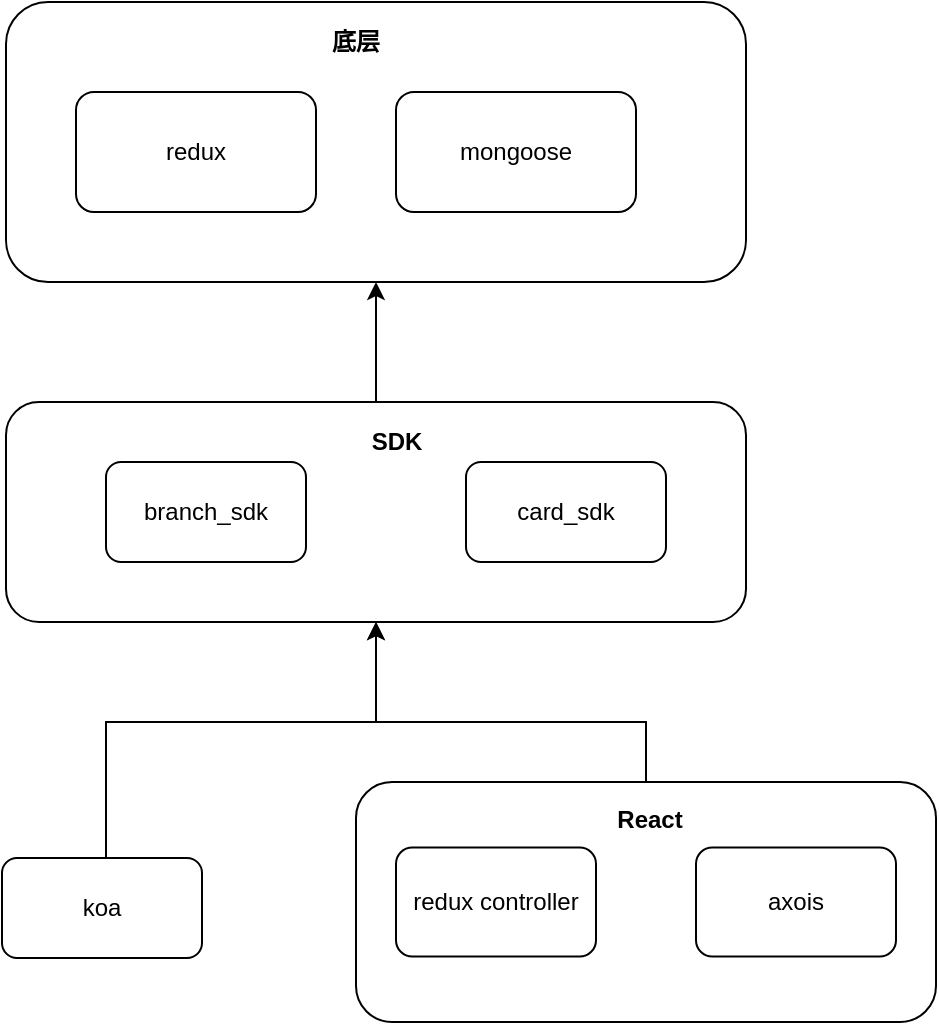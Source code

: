 <mxfile version="20.1.4" type="github">
  <diagram id="JlIYMD3thQTFnu0y_c5f" name="第 1 页">
    <mxGraphModel dx="1298" dy="841" grid="1" gridSize="10" guides="1" tooltips="1" connect="1" arrows="1" fold="1" page="1" pageScale="1" pageWidth="827" pageHeight="1169" math="0" shadow="0">
      <root>
        <mxCell id="0" />
        <mxCell id="1" parent="0" />
        <mxCell id="O8E0N2T6Ic3D6kvHp2gV-1" value="" style="group" connectable="0" vertex="1" parent="1">
          <mxGeometry x="30" width="370" height="140" as="geometry" />
        </mxCell>
        <mxCell id="O8E0N2T6Ic3D6kvHp2gV-2" value="" style="rounded=1;whiteSpace=wrap;html=1;" vertex="1" parent="O8E0N2T6Ic3D6kvHp2gV-1">
          <mxGeometry width="370" height="140" as="geometry" />
        </mxCell>
        <mxCell id="O8E0N2T6Ic3D6kvHp2gV-3" value="redux" style="rounded=1;whiteSpace=wrap;html=1;" vertex="1" parent="O8E0N2T6Ic3D6kvHp2gV-1">
          <mxGeometry x="35" y="45" width="120" height="60" as="geometry" />
        </mxCell>
        <mxCell id="O8E0N2T6Ic3D6kvHp2gV-4" value="mongoose" style="rounded=1;whiteSpace=wrap;html=1;" vertex="1" parent="O8E0N2T6Ic3D6kvHp2gV-1">
          <mxGeometry x="195" y="45" width="120" height="60" as="geometry" />
        </mxCell>
        <mxCell id="O8E0N2T6Ic3D6kvHp2gV-5" value="&lt;b&gt;底层&lt;/b&gt;" style="text;html=1;strokeColor=none;fillColor=none;align=center;verticalAlign=middle;whiteSpace=wrap;rounded=0;" vertex="1" parent="O8E0N2T6Ic3D6kvHp2gV-1">
          <mxGeometry x="155" y="10" width="40" height="20" as="geometry" />
        </mxCell>
        <mxCell id="O8E0N2T6Ic3D6kvHp2gV-6" value="" style="group" connectable="0" vertex="1" parent="1">
          <mxGeometry x="30" y="200" width="370" height="110" as="geometry" />
        </mxCell>
        <mxCell id="O8E0N2T6Ic3D6kvHp2gV-7" value="" style="rounded=1;whiteSpace=wrap;html=1;" vertex="1" parent="O8E0N2T6Ic3D6kvHp2gV-6">
          <mxGeometry width="370" height="110" as="geometry" />
        </mxCell>
        <mxCell id="O8E0N2T6Ic3D6kvHp2gV-8" value="branch_sdk" style="rounded=1;whiteSpace=wrap;html=1;" vertex="1" parent="O8E0N2T6Ic3D6kvHp2gV-6">
          <mxGeometry x="50" y="30" width="100" height="50" as="geometry" />
        </mxCell>
        <mxCell id="O8E0N2T6Ic3D6kvHp2gV-9" value="card_sdk" style="rounded=1;whiteSpace=wrap;html=1;" vertex="1" parent="O8E0N2T6Ic3D6kvHp2gV-6">
          <mxGeometry x="230" y="30" width="100" height="50" as="geometry" />
        </mxCell>
        <mxCell id="O8E0N2T6Ic3D6kvHp2gV-10" value="&lt;b&gt;SDK&lt;/b&gt;" style="text;html=1;align=center;verticalAlign=middle;resizable=0;points=[];autosize=1;" vertex="1" parent="O8E0N2T6Ic3D6kvHp2gV-6">
          <mxGeometry x="175" y="10" width="40" height="20" as="geometry" />
        </mxCell>
        <mxCell id="O8E0N2T6Ic3D6kvHp2gV-11" style="edgeStyle=orthogonalEdgeStyle;rounded=0;orthogonalLoop=1;jettySize=auto;html=1;" edge="1" parent="1" source="O8E0N2T6Ic3D6kvHp2gV-7" target="O8E0N2T6Ic3D6kvHp2gV-2">
          <mxGeometry relative="1" as="geometry" />
        </mxCell>
        <mxCell id="O8E0N2T6Ic3D6kvHp2gV-12" style="edgeStyle=orthogonalEdgeStyle;rounded=0;orthogonalLoop=1;jettySize=auto;html=1;" edge="1" parent="1" source="O8E0N2T6Ic3D6kvHp2gV-13" target="O8E0N2T6Ic3D6kvHp2gV-7">
          <mxGeometry relative="1" as="geometry">
            <Array as="points">
              <mxPoint x="80" y="360" />
              <mxPoint x="215" y="360" />
            </Array>
          </mxGeometry>
        </mxCell>
        <mxCell id="O8E0N2T6Ic3D6kvHp2gV-13" value="koa" style="rounded=1;whiteSpace=wrap;html=1;" vertex="1" parent="1">
          <mxGeometry x="28" y="428" width="100" height="50" as="geometry" />
        </mxCell>
        <mxCell id="O8E0N2T6Ic3D6kvHp2gV-14" value="" style="group" connectable="0" vertex="1" parent="1">
          <mxGeometry x="205" y="390" width="290" height="120" as="geometry" />
        </mxCell>
        <mxCell id="O8E0N2T6Ic3D6kvHp2gV-15" value="" style="rounded=1;whiteSpace=wrap;html=1;" vertex="1" parent="O8E0N2T6Ic3D6kvHp2gV-14">
          <mxGeometry width="290" height="120.0" as="geometry" />
        </mxCell>
        <mxCell id="O8E0N2T6Ic3D6kvHp2gV-16" value="axois" style="rounded=1;whiteSpace=wrap;html=1;" vertex="1" parent="O8E0N2T6Ic3D6kvHp2gV-14">
          <mxGeometry x="170" y="32.727" width="100" height="54.545" as="geometry" />
        </mxCell>
        <mxCell id="O8E0N2T6Ic3D6kvHp2gV-17" value="redux controller" style="rounded=1;whiteSpace=wrap;html=1;" vertex="1" parent="O8E0N2T6Ic3D6kvHp2gV-14">
          <mxGeometry x="20" y="32.727" width="100" height="54.545" as="geometry" />
        </mxCell>
        <mxCell id="O8E0N2T6Ic3D6kvHp2gV-18" value="&lt;b&gt;React&lt;/b&gt;" style="text;html=1;strokeColor=none;fillColor=none;align=center;verticalAlign=middle;whiteSpace=wrap;rounded=0;" vertex="1" parent="O8E0N2T6Ic3D6kvHp2gV-14">
          <mxGeometry x="127" y="9" width="40" height="20" as="geometry" />
        </mxCell>
        <mxCell id="O8E0N2T6Ic3D6kvHp2gV-19" style="edgeStyle=orthogonalEdgeStyle;rounded=0;orthogonalLoop=1;jettySize=auto;html=1;" edge="1" parent="1" source="O8E0N2T6Ic3D6kvHp2gV-15" target="O8E0N2T6Ic3D6kvHp2gV-7">
          <mxGeometry relative="1" as="geometry">
            <Array as="points">
              <mxPoint x="350" y="360" />
              <mxPoint x="215" y="360" />
            </Array>
          </mxGeometry>
        </mxCell>
      </root>
    </mxGraphModel>
  </diagram>
</mxfile>
